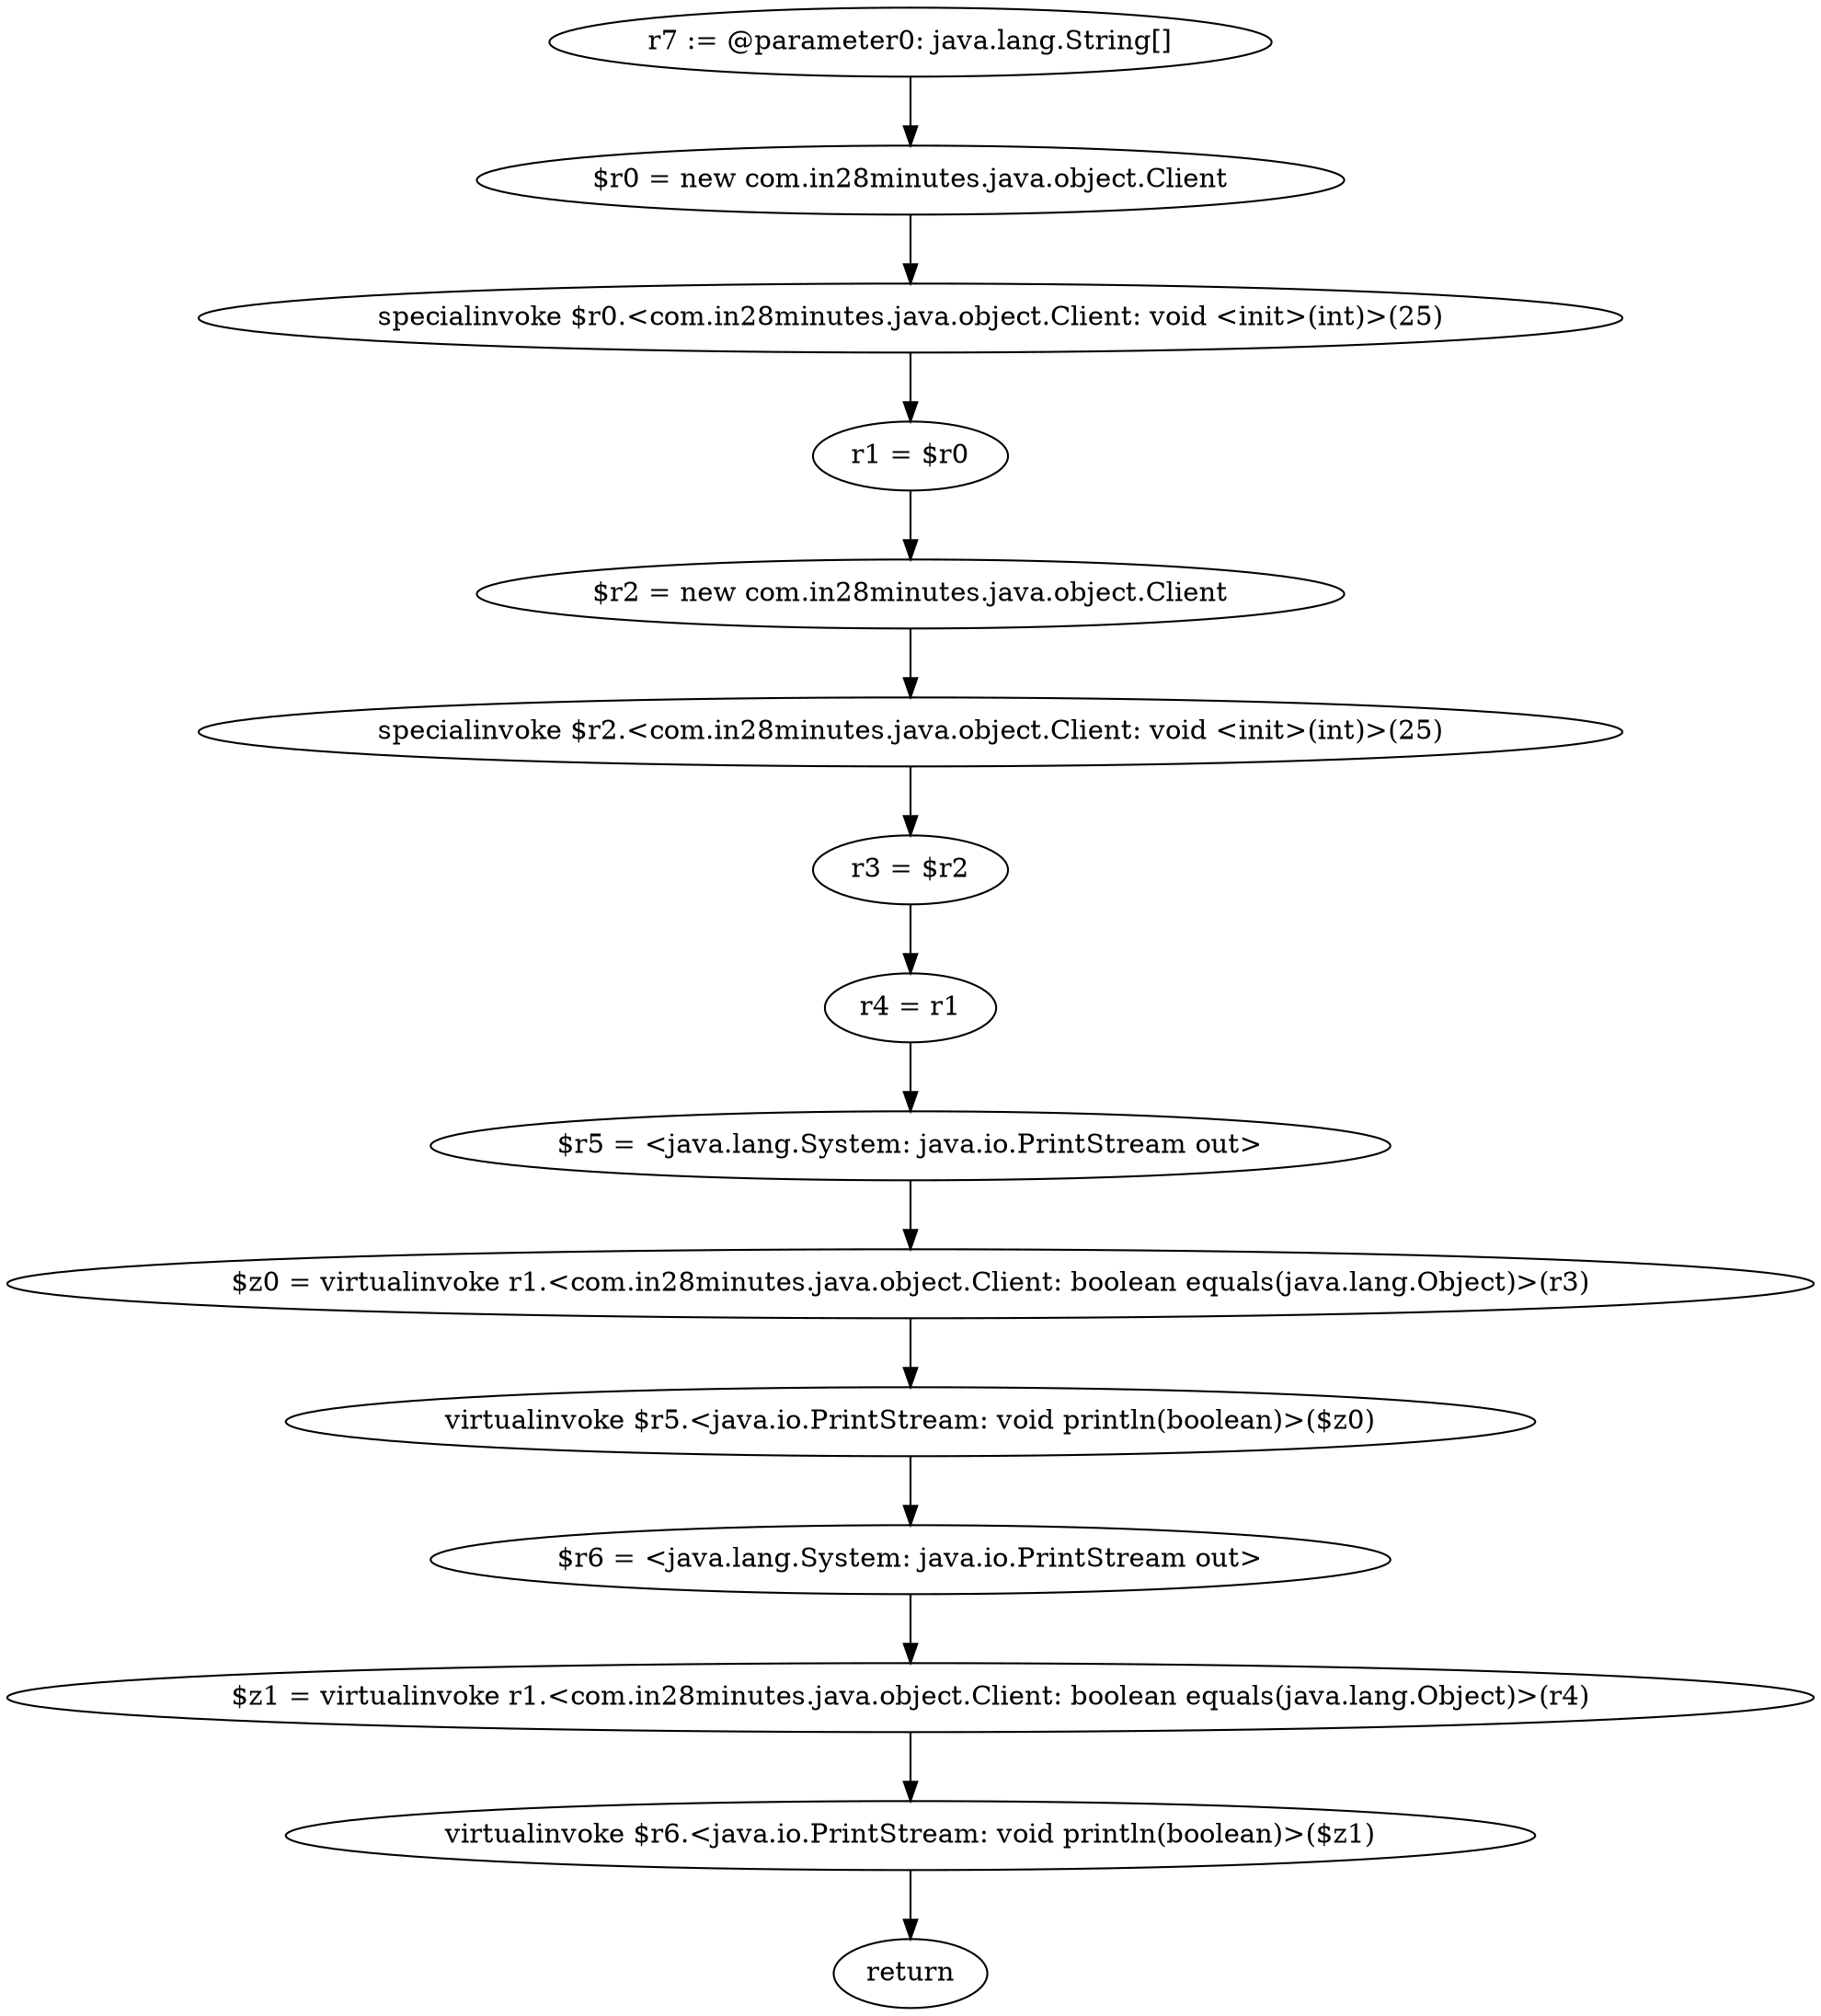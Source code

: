 digraph "unitGraph" {
    "r7 := @parameter0: java.lang.String[]"
    "$r0 = new com.in28minutes.java.object.Client"
    "specialinvoke $r0.<com.in28minutes.java.object.Client: void <init>(int)>(25)"
    "r1 = $r0"
    "$r2 = new com.in28minutes.java.object.Client"
    "specialinvoke $r2.<com.in28minutes.java.object.Client: void <init>(int)>(25)"
    "r3 = $r2"
    "r4 = r1"
    "$r5 = <java.lang.System: java.io.PrintStream out>"
    "$z0 = virtualinvoke r1.<com.in28minutes.java.object.Client: boolean equals(java.lang.Object)>(r3)"
    "virtualinvoke $r5.<java.io.PrintStream: void println(boolean)>($z0)"
    "$r6 = <java.lang.System: java.io.PrintStream out>"
    "$z1 = virtualinvoke r1.<com.in28minutes.java.object.Client: boolean equals(java.lang.Object)>(r4)"
    "virtualinvoke $r6.<java.io.PrintStream: void println(boolean)>($z1)"
    "return"
    "r7 := @parameter0: java.lang.String[]"->"$r0 = new com.in28minutes.java.object.Client";
    "$r0 = new com.in28minutes.java.object.Client"->"specialinvoke $r0.<com.in28minutes.java.object.Client: void <init>(int)>(25)";
    "specialinvoke $r0.<com.in28minutes.java.object.Client: void <init>(int)>(25)"->"r1 = $r0";
    "r1 = $r0"->"$r2 = new com.in28minutes.java.object.Client";
    "$r2 = new com.in28minutes.java.object.Client"->"specialinvoke $r2.<com.in28minutes.java.object.Client: void <init>(int)>(25)";
    "specialinvoke $r2.<com.in28minutes.java.object.Client: void <init>(int)>(25)"->"r3 = $r2";
    "r3 = $r2"->"r4 = r1";
    "r4 = r1"->"$r5 = <java.lang.System: java.io.PrintStream out>";
    "$r5 = <java.lang.System: java.io.PrintStream out>"->"$z0 = virtualinvoke r1.<com.in28minutes.java.object.Client: boolean equals(java.lang.Object)>(r3)";
    "$z0 = virtualinvoke r1.<com.in28minutes.java.object.Client: boolean equals(java.lang.Object)>(r3)"->"virtualinvoke $r5.<java.io.PrintStream: void println(boolean)>($z0)";
    "virtualinvoke $r5.<java.io.PrintStream: void println(boolean)>($z0)"->"$r6 = <java.lang.System: java.io.PrintStream out>";
    "$r6 = <java.lang.System: java.io.PrintStream out>"->"$z1 = virtualinvoke r1.<com.in28minutes.java.object.Client: boolean equals(java.lang.Object)>(r4)";
    "$z1 = virtualinvoke r1.<com.in28minutes.java.object.Client: boolean equals(java.lang.Object)>(r4)"->"virtualinvoke $r6.<java.io.PrintStream: void println(boolean)>($z1)";
    "virtualinvoke $r6.<java.io.PrintStream: void println(boolean)>($z1)"->"return";
}
